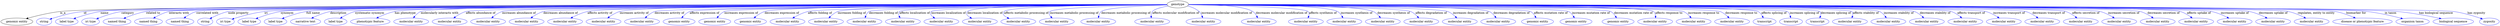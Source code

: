 digraph {
	graph [bb="0,0,10020,123"];
	node [label="\N"];
	genotype	 [height=0.5,
		label=genotype,
		pos="4753.7,105",
		width=1.1916];
	"genomic entity"	 [height=0.5,
		pos="63.694,18",
		width=1.7693];
	genotype -> "genomic entity"	 [label=is_a,
		lp="256.69,61.5",
		pos="e,102.81,32.223 4710.8,104.98 4264.3,104.77 479.02,102.02 245.69,69 199.66,62.485 148.84,47.56 112.62,35.53"];
	id	 [color=blue,
		height=0.5,
		label=string,
		pos="175.69,18",
		width=0.84854];
	genotype -> id	 [color=blue,
		label=id,
		lp="352.19,61.5",
		pos="e,199.53,29.55 4710.7,104.94 4269.6,104.32 575.02,98.264 346.69,69 287.14,61.367 272.4,55.729 215.69,36 213.45,35.219 211.16,34.36 \
208.86,33.455",
		style=solid];
	name	 [color=blue,
		height=0.5,
		label="label type",
		pos="269.69,18",
		width=1.2638];
	genotype -> name	 [color=blue,
		label=name,
		lp="435.19,61.5",
		pos="e,299.97,31.504 4710.6,104.83 4266,103.09 531.32,87.934 419.69,69 381.2,62.47 339.27,47.501 309.56,35.459",
		style=solid];
	category	 [color=blue,
		height=0.5,
		label="iri type",
		pos="369.69,18",
		width=1.011];
	genotype -> category	 [color=blue,
		label=category,
		lp="532.19,61.5",
		pos="e,395.82,30.768 4710.8,104.83 4272.2,103.12 617.85,88.268 508.69,69 472.12,62.544 432.56,47.133 405.03,34.93",
		style=solid];
	"related to"	 [color=blue,
		height=0.5,
		label="named thing",
		pos="479.69,18",
		width=1.5346];
	genotype -> "related to"	 [color=blue,
		label="related to",
		lp="637.69,61.5",
		pos="e,509.71,33.189 4710.5,104.84 4276.5,103.21 717.81,89.265 611.69,69 579.38,62.83 544.76,49.163 519.09,37.529",
		style=solid];
	"interacts with"	 [color=blue,
		height=0.5,
		label="named thing",
		pos="607.69,18",
		width=1.5346];
	genotype -> "interacts with"	 [color=blue,
		label="interacts with",
		lp="743.69,61.5",
		pos="e,631.64,34.405 4710.8,104.9 4283.6,103.82 809.12,94.314 706.69,69 683.14,63.18 658.9,50.814 640.29,39.717",
		style=solid];
	"correlated with"	 [color=blue,
		height=0.5,
		label="named thing",
		pos="735.69,18",
		width=1.5346];
	genotype -> "correlated with"	 [color=blue,
		label="correlated with",
		lp="858.69,61.5",
		pos="e,755.73,34.876 4710.6,104.93 4289.4,104.22 916.13,97.601 817.69,69 798.32,63.369 779.03,51.757 764.04,41.035",
		style=solid];
	"node property"	 [color=blue,
		height=0.5,
		label=string,
		pos="839.69,18",
		width=0.84854];
	genotype -> "node property"	 [color=blue,
		label="node property",
		lp="983.69,61.5",
		pos="e,860.59,31.48 4710.5,104.72 4293.4,102.01 993.95,80.245 945.69,69 918.44,62.65 890,48.488 869.44,36.695",
		style=solid];
	iri	 [color=blue,
		height=0.5,
		label="iri type",
		pos="924.69,18",
		width=1.011];
	genotype -> iri	 [color=blue,
		label=iri,
		lp="1096.2,61.5",
		pos="e,952.68,29.67 4710.8,104.9 4313,103.92 1278,95.572 1089.7,69 1044.8,62.66 995.29,45.992 962.35,33.423",
		style=solid];
	synonym	 [color=blue,
		height=0.5,
		label="label type",
		pos="1024.7,18",
		width=1.2638];
	genotype -> synonym	 [color=blue,
		label=synonym,
		lp="1185.2,61.5",
		pos="e,1053.1,32.084 4710.7,104.78 4310.8,102.7 1251.4,86.219 1159.7,69 1125.6,62.597 1088.9,48.196 1062.4,36.324",
		style=solid];
	"full name"	 [color=blue,
		height=0.5,
		label="label type",
		pos="1133.7,18",
		width=1.2638];
	genotype -> "full name"	 [color=blue,
		label="full name",
		lp="1293.2,61.5",
		pos="e,1161.9,32.202 4710.8,104.77 4317.8,102.63 1355.5,85.923 1266.7,69 1233.2,62.611 1197.1,48.283 1171,36.435",
		style=solid];
	description	 [color=blue,
		height=0.5,
		label="narrative text",
		pos="1254.7,18",
		width=1.6068];
	genotype -> description	 [color=blue,
		label=description,
		lp="1399.2,61.5",
		pos="e,1282.2,34.155 4710.5,104.79 4322.9,102.83 1454.3,87.761 1368.7,69 1341.5,63.032 1312.8,50.187 1291,38.881",
		style=solid];
	"systematic synonym"	 [color=blue,
		height=0.5,
		label="label type",
		pos="1375.7,18",
		width=1.2638];
	genotype -> "systematic synonym"	 [color=blue,
		label="systematic synonym",
		lp="1527.7,61.5",
		pos="e,1398.1,33.887 4710.6,104.81 4330.1,103.11 1554,89.98 1471.7,69 1448.6,63.123 1425,50.672 1407,39.544",
		style=solid];
	"has phenotype"	 [color=blue,
		height=0.5,
		label="phenotypic feature",
		pos="1515.7,18",
		width=2.1304];
	genotype -> "has phenotype"	 [color=blue,
		label="has phenotype",
		lp="1674.2,61.5",
		pos="e,1545.4,34.65 4710.5,104.98 4346,104.79 1792.1,102.26 1634.7,69 1606.7,63.079 1577.1,50.414 1554.4,39.187",
		style=solid];
	"molecularly interacts with"	 [color=blue,
		height=0.5,
		label="molecular entity",
		pos="1679.7,18",
		width=1.9137];
	genotype -> "molecularly interacts with"	 [color=blue,
		label="molecularly interacts with",
		lp="1813.2,61.5",
		pos="e,1695.1,35.801 4710.8,104.88 4348.6,103.85 1814.7,95.65 1741.7,69 1726.9,63.614 1713.2,53.092 1702.4,42.997",
		style=solid];
	"affects abundance of"	 [color=blue,
		height=0.5,
		label="molecular entity",
		pos="1835.7,18",
		width=1.9137];
	genotype -> "affects abundance of"	 [color=blue,
		label="affects abundance of",
		lp="1981.2,61.5",
		pos="e,1858,35.117 4710.7,104.75 4361,102.71 1994.9,88.169 1924.7,69 1904,63.34 1883,51.687 1866.6,40.946",
		style=solid];
	"increases abundance of"	 [color=blue,
		height=0.5,
		label="molecular entity",
		pos="1991.7,18",
		width=1.9137];
	genotype -> "increases abundance of"	 [color=blue,
		label="increases abundance of",
		lp="2135.2,61.5",
		pos="e,2011.8,35.348 4710.8,104.75 4371.9,102.74 2137.7,88.719 2071.7,69 2053,63.4 2034.4,52.028 2019.9,41.441",
		style=solid];
	"decreases abundance of"	 [color=blue,
		height=0.5,
		label="molecular entity",
		pos="2147.7,18",
		width=1.9137];
	genotype -> "decreases abundance of"	 [color=blue,
		label="decreases abundance of",
		lp="2303.2,61.5",
		pos="e,2170.6,35.109 4710.7,104.68 4383.6,102.19 2300.9,85.709 2238.7,69 2217.4,63.276 2195.8,51.457 2178.9,40.638",
		style=solid];
	"affects activity of"	 [color=blue,
		height=0.5,
		label="molecular entity",
		pos="2303.7,18",
		width=1.9137];
	genotype -> "affects activity of"	 [color=blue,
		label="affects activity of",
		lp="2463.7,61.5",
		pos="e,2331.6,34.614 4710.4,104.84 4401,103.61 2531.9,95.152 2415.7,69 2389.4,63.075 2361.8,50.582 2340.5,39.444",
		style=solid];
	"increases activity of"	 [color=blue,
		height=0.5,
		label="molecular entity",
		pos="2459.7,18",
		width=1.9137];
	genotype -> "increases activity of"	 [color=blue,
		label="increases activity of",
		lp="2604.2,61.5",
		pos="e,2482.3,35.093 4710.5,104.9 4411.6,104.14 2657.8,98.435 2549.7,69 2528.8,63.305 2507.6,51.649 2491,40.917",
		style=solid];
	"decreases activity of"	 [color=blue,
		height=0.5,
		label="molecular entity",
		pos="2615.7,18",
		width=1.9137];
	genotype -> "decreases activity of"	 [color=blue,
		label="decreases activity of",
		lp="2746.7,61.5",
		pos="e,2634.7,35.563 4710.5,104.95 4422.8,104.51 2790.3,100.61 2690.7,69 2673.2,63.438 2656,52.34 2642.6,41.913",
		style=solid];
	"affects expression of"	 [color=blue,
		height=0.5,
		label="genomic entity",
		pos="2766.7,18",
		width=1.7693];
	genotype -> "affects expression of"	 [color=blue,
		label="affects expression of",
		lp="2889.2,61.5",
		pos="e,2783,35.526 4710.4,104.96 4434,104.6 2924.1,101.17 2832.7,69 2817,63.494 2802.2,52.702 2790.5,42.459",
		style=solid];
	"increases expression of"	 [color=blue,
		height=0.5,
		label="genomic entity",
		pos="2911.7,18",
		width=1.7693];
	genotype -> "increases expression of"	 [color=blue,
		label="increases expression of",
		lp="3038.2,61.5",
		pos="e,2927.1,35.505 4710.7,104.92 4447,104.32 3058.7,99.701 2974.7,69 2959.7,63.52 2945.6,52.879 2934.6,42.729",
		style=solid];
	"decreases expression of"	 [color=blue,
		height=0.5,
		label="genomic entity",
		pos="3056.7,18",
		width=1.7693];
	genotype -> "decreases expression of"	 [color=blue,
		label="decreases expression of",
		lp="3200.2,61.5",
		pos="e,3076.6,35.287 4710.6,104.7 4461.5,102.91 3213,92.737 3135.7,69 3117.2,63.315 3098.8,51.937 3084.5,41.368",
		style=solid];
	"affects folding of"	 [color=blue,
		height=0.5,
		label="molecular entity",
		pos="3207.7,18",
		width=1.9137];
	genotype -> "affects folding of"	 [color=blue,
		label="affects folding of",
		lp="3351.7,61.5",
		pos="e,3232.3,35.035 4710.7,104.48 4477.7,101.62 3374.4,87.121 3304.7,69 3282.3,63.168 3259.2,51.345 3241.2,40.549",
		style=solid];
	"increases folding of"	 [color=blue,
		height=0.5,
		label="molecular entity",
		pos="3363.7,18",
		width=1.9137];
	genotype -> "increases folding of"	 [color=blue,
		label="increases folding of",
		lp="3481.7,61.5",
		pos="e,3379.7,35.724 4710.7,104.6 4489.7,102.44 3489.2,91.468 3427.7,69 3412.5,63.459 3398.2,52.773 3387,42.608",
		style=solid];
	"decreases folding of"	 [color=blue,
		height=0.5,
		label="molecular entity",
		pos="3519.7,18",
		width=1.9137];
	genotype -> "decreases folding of"	 [color=blue,
		label="decreases folding of",
		lp="3610.7,61.5",
		pos="e,3527.2,36.005 4710.7,104.78 4502.5,103.59 3607.5,96.84 3555.7,69 3545.7,63.635 3537.9,54.143 3532.1,44.79",
		style=solid];
	"affects localization of"	 [color=blue,
		height=0.5,
		label="molecular entity",
		pos="3675.7,18",
		width=1.9137];
	genotype -> "affects localization of"	 [color=blue,
		label="affects localization of",
		lp="3734.7,61.5",
		pos="e,3670,36.392 4710.6,104.37 4511.9,101.38 3694,87.918 3675.7,69 3670,63.093 3668.4,54.766 3668.7,46.549",
		style=solid];
	"increases localization of"	 [color=blue,
		height=0.5,
		label="molecular entity",
		pos="3831.7,18",
		width=1.9137];
	genotype -> "increases localization of"	 [color=blue,
		label="increases localization of",
		lp="3867.7,61.5",
		pos="e,3810.8,35.43 4710.8,104.18 4527.4,100.58 3817.7,85.596 3801.7,69 3794.5,61.522 3797.7,52 3804.1,43.213",
		style=solid];
	"decreases localization of"	 [color=blue,
		height=0.5,
		label="molecular entity",
		pos="3987.7,18",
		width=1.9137];
	genotype -> "decreases localization of"	 [color=blue,
		label="decreases localization of",
		lp="4008.7,61.5",
		pos="e,3958.1,34.3 4710.8,104.72 4546.9,103.45 3968.5,96.993 3941.7,69 3932.9,59.848 3939.4,49.511 3949.9,40.547",
		style=solid];
	"affects metabolic processing of"	 [color=blue,
		height=0.5,
		label="molecular entity",
		pos="4143.7,18",
		width=1.9137];
	genotype -> "affects metabolic processing of"	 [color=blue,
		label="affects metabolic processing of",
		lp="4169.2,61.5",
		pos="e,4105.9,33.306 4710.8,104.3 4566.4,101.74 4105.3,91.802 4083.7,69 4073.4,58.134 4082.9,47.232 4097.1,38.313",
		style=solid];
	"increases metabolic processing of"	 [color=blue,
		height=0.5,
		label="molecular entity",
		pos="4299.7,18",
		width=1.9137];
	genotype -> "increases metabolic processing of"	 [color=blue,
		label="increases metabolic processing of",
		lp="4353.7,61.5",
		pos="e,4274.6,34.791 4710.7,103.43 4593.7,98.947 4276.9,85.349 4261.7,69 4253.9,60.576 4258.7,50.565 4267.2,41.652",
		style=solid];
	"decreases metabolic processing of"	 [color=blue,
		height=0.5,
		label="molecular entity",
		pos="4455.7,18",
		width=1.9137];
	genotype -> "decreases metabolic processing of"	 [color=blue,
		label="decreases metabolic processing of",
		lp="4549.2,61.5",
		pos="e,4450.2,36.149 4710.9,102.92 4632.4,98.666 4472.3,87.767 4455.7,69 4450.2,62.851 4448.7,54.457 4449,46.254",
		style=solid];
	"affects molecular modification of"	 [color=blue,
		height=0.5,
		label="molecular entity",
		pos="4650.7,18",
		width=1.9137];
	genotype -> "affects molecular modification of"	 [color=blue,
		label="affects molecular modification of",
		lp="4743.7,61.5",
		pos="e,4646.3,36.12 4715.9,96.442 4690.2,89.772 4659.5,79.846 4651.7,69 4647,62.511 4645.5,54.246 4645.5,46.268",
		style=solid];
	"increases molecular modification of"	 [color=blue,
		height=0.5,
		label="molecular entity",
		pos="4857.7,18",
		width=1.9137];
	genotype -> "increases molecular modification of"	 [color=blue,
		label="increases molecular modification of",
		lp="4945.2,61.5",
		pos="e,4853.4,36.44 4790.3,95.517 4805.9,89.938 4823.3,81.463 4835.7,69 4842,62.678 4846.6,54.274 4849.9,46.114",
		style=solid];
	"decreases molecular modification of"	 [color=blue,
		height=0.5,
		label="molecular entity",
		pos="5077.7,18",
		width=1.9137];
	genotype -> "decreases molecular modification of"	 [color=blue,
		label="decreases molecular modification of",
		lp="5162.2,61.5",
		pos="e,5071.8,36.062 4796.1,101.89 4872.4,95.983 5027.1,82.519 5047.7,69 5056.4,63.314 5062.9,54.183 5067.6,45.208",
		style=solid];
	"affects synthesis of"	 [color=blue,
		height=0.5,
		label="molecular entity",
		pos="5240.7,18",
		width=1.9137];
	genotype -> "affects synthesis of"	 [color=blue,
		label="affects synthesis of",
		lp="5323.2,61.5",
		pos="e,5258.9,35.604 4796.7,103.56 4917,99.311 5249.8,86.069 5265.7,69 5272.4,61.859 5270.1,52.614 5264.9,43.96",
		style=solid];
	"increases synthesis of"	 [color=blue,
		height=0.5,
		label="molecular entity",
		pos="5396.7,18",
		width=1.9137];
	genotype -> "increases synthesis of"	 [color=blue,
		label="increases synthesis of",
		lp="5449.7,61.5",
		pos="e,5395.6,36.027 4796.8,103.84 4934.7,99.964 5356.6,86.698 5379.7,69 5386.9,63.455 5391.1,54.709 5393.5,46.015",
		style=solid];
	"decreases synthesis of"	 [color=blue,
		height=0.5,
		label="molecular entity",
		pos="5552.7,18",
		width=1.9137];
	genotype -> "decreases synthesis of"	 [color=blue,
		label="decreases synthesis of",
		lp="5591.2,61.5",
		pos="e,5543.8,35.978 4796.5,103.95 4952.2,100.02 5480.7,85.499 5512.7,69 5523.3,63.546 5531.9,53.907 5538.4,44.466",
		style=solid];
	"affects degradation of"	 [color=blue,
		height=0.5,
		label="molecular entity",
		pos="5708.7,18",
		width=1.9137];
	genotype -> "affects degradation of"	 [color=blue,
		label="affects degradation of",
		lp="5737.2,61.5",
		pos="e,5695.8,35.859 4796.5,104.14 4970.4,100.52 5615.8,86.009 5655.7,69 5668.6,63.507 5680.2,53.359 5689.2,43.554",
		style=solid];
	"increases degradation of"	 [color=blue,
		height=0.5,
		label="molecular entity",
		pos="5864.7,18",
		width=1.9137];
	genotype -> "increases degradation of"	 [color=blue,
		label="increases degradation of",
		lp="5893.2,61.5",
		pos="e,5848.7,35.682 4796.8,104.27 4988,100.96 5752.9,86.625 5800.7,69 5815.7,63.458 5829.9,52.917 5841.1,42.85",
		style=solid];
	"decreases degradation of"	 [color=blue,
		height=0.5,
		label="molecular entity",
		pos="6020.7,18",
		width=1.9137];
	genotype -> "decreases degradation of"	 [color=blue,
		label="decreases degradation of",
		lp="6055.2,61.5",
		pos="e,6006.8,35.679 4796.7,104.55 5005.8,102.24 5908.5,91.036 5963.7,69 5977.5,63.508 5990,53.117 5999.9,43.14",
		style=solid];
	"affects mutation rate of"	 [color=blue,
		height=0.5,
		label="genomic entity",
		pos="6171.7,18",
		width=1.7693];
	genotype -> "affects mutation rate of"	 [color=blue,
		label="affects mutation rate of",
		lp="6210.7,61.5",
		pos="e,6161.4,35.868 4796.8,104.84 5023,103.85 6065.1,97.778 6126.7,69 6138.2,63.627 6148,53.773 6155.4,44.148",
		style=solid];
	"increases mutation rate of"	 [color=blue,
		height=0.5,
		label="genomic entity",
		pos="6316.7,18",
		width=1.7693];
	genotype -> "increases mutation rate of"	 [color=blue,
		label="increases mutation rate of",
		lp="6367.7,61.5",
		pos="e,6308.5,36.059 4796.6,104.5 5040.9,101.61 6244.9,86.479 6278.7,69 6289,63.698 6297.2,54.217 6303.3,44.856",
		style=solid];
	"decreases mutation rate of"	 [color=blue,
		height=0.5,
		label="genomic entity",
		pos="6461.7,18",
		width=1.7693];
	genotype -> "decreases mutation rate of"	 [color=blue,
		label="decreases mutation rate of",
		lp="6526.7,61.5",
		pos="e,6460,36.206 4796.6,104.75 5056.3,103.13 6408.1,93.566 6442.7,69 6450.3,63.592 6454.9,54.761 6457.6,45.955",
		style=solid];
	"affects response to"	 [color=blue,
		height=0.5,
		label="molecular entity",
		pos="6612.7,18",
		width=1.9137];
	genotype -> "affects response to"	 [color=blue,
		label="affects response to",
		lp="6663.7,61.5",
		pos="e,6614.4,36.162 4796.7,104.9 5071,104.2 6567,98.996 6602.7,69 6609.3,63.432 6612.4,54.871 6613.6,46.343",
		style=solid];
	"increases response to"	 [color=blue,
		height=0.5,
		label="molecular entity",
		pos="6768.7,18",
		width=1.9137];
	genotype -> "increases response to"	 [color=blue,
		label="increases response to",
		lp="6797.2,61.5",
		pos="e,6756.8,35.948 4796.9,104.66 5081,102.37 6673,88.671 6718.7,69 6731.1,63.672 6741.9,53.687 6750.4,43.955",
		style=solid];
	"decreases response to"	 [color=blue,
		height=0.5,
		label="molecular entity",
		pos="6924.7,18",
		width=1.9137];
	genotype -> "decreases response to"	 [color=blue,
		label="decreases response to",
		lp="6944.7,61.5",
		pos="e,6908.4,35.536 4797,104.64 5093.1,102.1 6808.3,86.691 6858.7,69 6874.3,63.507 6889.2,52.717 6900.9,42.47",
		style=solid];
	"affects splicing of"	 [color=blue,
		height=0.5,
		label=transcript,
		pos="7055.7,18",
		width=1.2277];
	genotype -> "affects splicing of"	 [color=blue,
		label="affects splicing of",
		lp="7077.7,61.5",
		pos="e,7044.7,35.689 4796.6,104.78 5103.6,103.12 6955.2,92.195 7007.7,69 7019.9,63.628 7030.4,53.537 7038.5,43.74",
		style=solid];
	"increases splicing of"	 [color=blue,
		height=0.5,
		label=transcript,
		pos="7161.7,18",
		width=1.2277];
	genotype -> "increases splicing of"	 [color=blue,
		label="increases splicing of",
		lp="7202.7,61.5",
		pos="e,7155.9,35.99 4796.7,104.92 5113.8,104.29 7078,99.154 7130.7,69 7139.9,63.728 7146.7,54.511 7151.6,45.349",
		style=solid];
	"decreases splicing of"	 [color=blue,
		height=0.5,
		label=transcript,
		pos="7267.7,18",
		width=1.2277];
	genotype -> "decreases splicing of"	 [color=blue,
		label="decreases splicing of",
		lp="7327.7,61.5",
		pos="e,7271.3,36.209 4796.8,104.77 5126.7,102.99 7239,90.751 7262.7,69 7268.9,63.262 7271.2,54.732 7271.6,46.283",
		style=solid];
	"affects stability of"	 [color=blue,
		height=0.5,
		label="molecular entity",
		pos="7398.7,18",
		width=1.9137];
	genotype -> "affects stability of"	 [color=blue,
		label="affects stability of",
		lp="7448.2,61.5",
		pos="e,7400.4,36.18 4796.8,104.78 5135.9,103.02 7362.7,90.664 7388.7,69 7395.3,63.452 7398.4,54.895 7399.7,46.366",
		style=solid];
	"increases stability of"	 [color=blue,
		height=0.5,
		label="molecular entity",
		pos="7554.7,18",
		width=1.9137];
	genotype -> "increases stability of"	 [color=blue,
		label="increases stability of",
		lp="7579.7,61.5",
		pos="e,7542.1,35.742 4796.6,104.88 5140.4,103.83 7436.4,95.824 7501.7,69 7514.7,63.642 7526.4,53.411 7535.4,43.511",
		style=solid];
	"decreases stability of"	 [color=blue,
		height=0.5,
		label="molecular entity",
		pos="7710.7,18",
		width=1.9137];
	genotype -> "decreases stability of"	 [color=blue,
		label="decreases stability of",
		lp="7725.2,61.5",
		pos="e,7692.9,35.582 4796.7,104.82 5150.6,103.32 7569.1,92.21 7639.7,69 7656.4,63.517 7672.5,52.577 7685.1,42.231",
		style=solid];
	"affects transport of"	 [color=blue,
		height=0.5,
		label="molecular entity",
		pos="7866.7,18",
		width=1.9137];
	genotype -> "affects transport of"	 [color=blue,
		label="affects transport of",
		lp="7869.2,61.5",
		pos="e,7846.6,35.358 4796.6,104.82 5160,103.24 7711.7,91.353 7786.7,69 7805.4,63.415 7824,52.044 7838.5,41.454",
		style=solid];
	"increases transport of"	 [color=blue,
		height=0.5,
		label="molecular entity",
		pos="8022.7,18",
		width=1.9137];
	genotype -> "increases transport of"	 [color=blue,
		label="increases transport of",
		lp="8023.2,61.5",
		pos="e,7998.2,34.888 4796.8,104.79 5170,102.93 7845.2,88.922 7924.7,69 7947.7,63.229 7971.4,51.12 7989.7,40.149",
		style=solid];
	"decreases transport of"	 [color=blue,
		height=0.5,
		label="molecular entity",
		pos="8178.7,18",
		width=1.9137];
	genotype -> "decreases transport of"	 [color=blue,
		label="decreases transport of",
		lp="8183.2,61.5",
		pos="e,8155.2,35.138 4796.8,104.83 5180.8,103.24 8002.3,90.858 8085.7,69 8107.4,63.318 8129.5,51.501 8146.7,40.673",
		style=solid];
	"affects secretion of"	 [color=blue,
		height=0.5,
		label="molecular entity",
		pos="8334.7,18",
		width=1.9137];
	genotype -> "affects secretion of"	 [color=blue,
		label="affects secretion of",
		lp="8334.7,61.5",
		pos="e,8312.6,35.133 4796.7,104.86 5190.6,103.56 8159.3,92.969 8246.7,69 8267.2,63.363 8288,51.71 8304.1,40.965",
		style=solid];
	"increases secretion of"	 [color=blue,
		height=0.5,
		label="molecular entity",
		pos="8490.7,18",
		width=1.9137];
	genotype -> "increases secretion of"	 [color=blue,
		label="increases secretion of",
		lp="8490.7,61.5",
		pos="e,8465.7,34.901 4796.9,104.85 5200.4,103.4 8299,91.52 8390.7,69 8414.1,63.25 8438.3,51.141 8457,40.166",
		style=solid];
	"decreases secretion of"	 [color=blue,
		height=0.5,
		label="molecular entity",
		pos="8646.7,18",
		width=1.9137];
	genotype -> "decreases secretion of"	 [color=blue,
		label="decreases secretion of",
		lp="8651.7,61.5",
		pos="e,8623.2,35.148 4796.9,104.88 5210.4,103.74 8458.1,93.982 8553.7,69 8575.4,63.332 8597.5,51.517 8614.7,40.685",
		style=solid];
	"affects uptake of"	 [color=blue,
		height=0.5,
		label="molecular entity",
		pos="8802.7,18",
		width=1.9137];
	genotype -> "affects uptake of"	 [color=blue,
		label="affects uptake of",
		lp="8797.2,61.5",
		pos="e,8780.9,35.14 4796.7,104.92 5219.3,104.08 8616.2,96.494 8715.7,69 8736.1,63.373 8756.5,51.721 8772.5,40.973",
		style=solid];
	"increases uptake of"	 [color=blue,
		height=0.5,
		label="molecular entity",
		pos="8958.7,18",
		width=1.9137];
	genotype -> "increases uptake of"	 [color=blue,
		label="increases uptake of",
		lp="8944.2,61.5",
		pos="e,8930.8,34.67 4796.7,104.87 5227.2,103.55 8742.5,92.089 8846.7,69 8873,63.162 8900.7,50.67 8921.9,39.511",
		style=solid];
	"decreases uptake of"	 [color=blue,
		height=0.5,
		label="molecular entity",
		pos="9114.7,18",
		width=1.9137];
	genotype -> "decreases uptake of"	 [color=blue,
		label="decreases uptake of",
		lp="9100.2,61.5",
		pos="e,9086.3,34.674 4796.6,104.88 5235.5,103.64 8892.3,92.612 9000.7,69 9027.6,63.143 9055.8,50.564 9077.5,39.366",
		style=solid];
	"regulates, entity to entity"	 [color=blue,
		height=0.5,
		label="molecular entity",
		pos="9270.7,18",
		width=1.9137];
	genotype -> "regulates, entity to entity"	 [color=blue,
		label="regulates, entity to entity",
		lp="9271.7,61.5",
		pos="e,9242.6,34.676 4796.8,104.9 5245.4,103.79 9045.3,93.678 9157.7,69 9184.2,63.172 9212.1,50.679 9233.5,39.518",
		style=solid];
	"biomarker for"	 [color=blue,
		height=0.5,
		label="disease or phenotypic feature",
		pos="9471.7,18",
		width=3.1775];
	genotype -> "biomarker for"	 [color=blue,
		label="biomarker for",
		lp="9432.7,61.5",
		pos="e,9438.2,35.32 4796.8,104.88 5255.9,103.63 9225.8,92.1 9343.7,69 9373.2,63.213 9404.6,50.798 9429,39.667",
		style=solid];
	"in taxon"	 [color=blue,
		height=0.5,
		label="organism taxon",
		pos="9669.7,18",
		width=1.8234];
	genotype -> "in taxon"	 [color=blue,
		label="in taxon",
		lp="9573.2,61.5",
		pos="e,9628.1,32.104 4796.8,104.98 5255.9,104.71 9229.7,101.45 9474.7,69 9524.2,62.44 9579.1,47.339 9618,35.262",
		style=solid];
	"has biological sequence"	 [color=blue,
		height=0.5,
		label="biological sequence",
		pos="9833.7,18",
		width=2.2387];
	genotype -> "has biological sequence"	 [color=blue,
		label="has biological sequence",
		lp="9755.7,61.5",
		pos="e,9783.5,32.097 4796.9,104.94 5262.7,104.22 9347.4,97.122 9599.7,69 9659.7,62.313 9726.9,46.809 9773.8,34.639",
		style=solid];
	"has zygosity"	 [color=blue,
		height=0.5,
		label=zygosity,
		pos="9979.7,18",
		width=1.1193];
	genotype -> "has zygosity"	 [color=blue,
		label="has zygosity",
		lp="9918.7,61.5",
		pos="e,9950.7,30.576 4796.7,104.88 5281.1,103.52 9693.3,90.536 9824.7,69 9865.6,62.301 9910.3,46.623 9941.2,34.405",
		style=solid];
}

